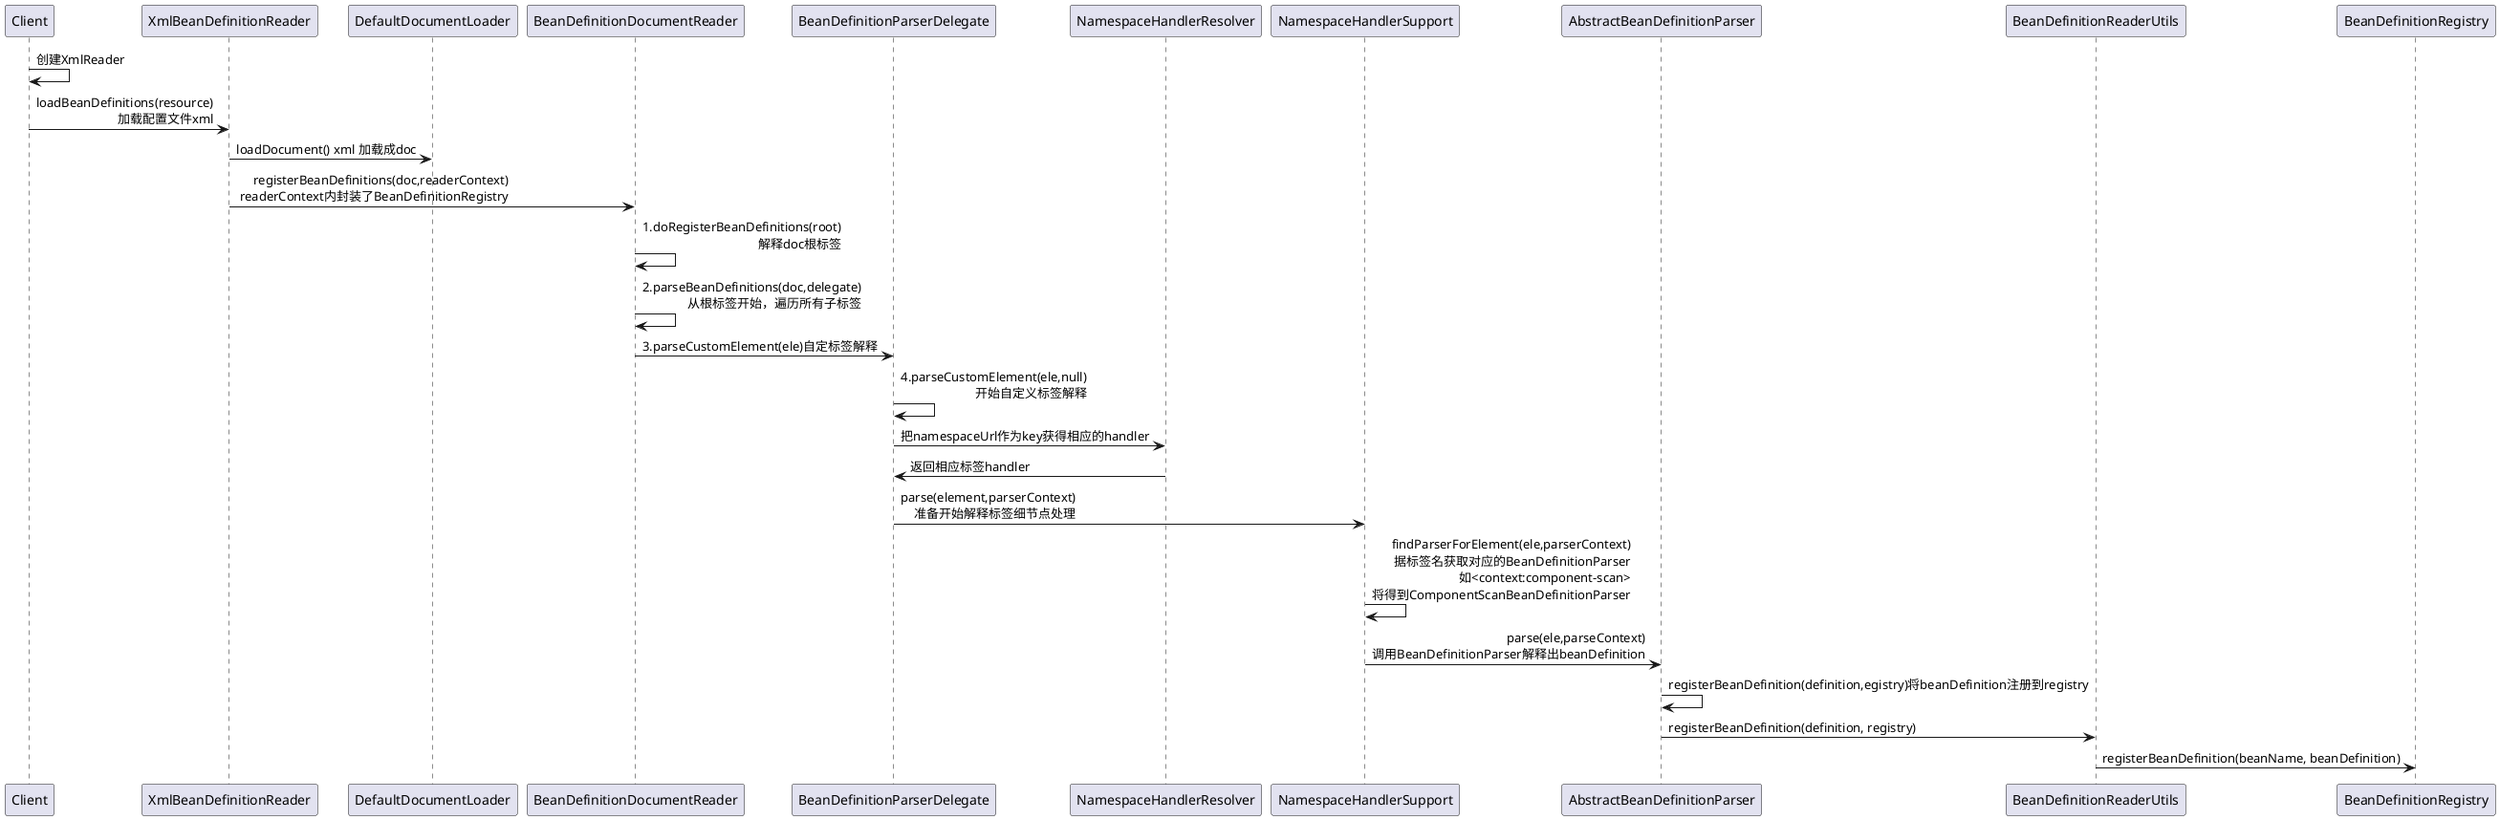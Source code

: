 
@startuml
Client -> Client: 创建XmlReader
Client -> XmlBeanDefinitionReader: loadBeanDefinitions(resource)\r加载配置文件xml
XmlBeanDefinitionReader -> DefaultDocumentLoader: loadDocument() xml 加载成doc
XmlBeanDefinitionReader -> BeanDefinitionDocumentReader: registerBeanDefinitions(doc,readerContext)\r readerContext内封装了BeanDefinitionRegistry
BeanDefinitionDocumentReader -> BeanDefinitionDocumentReader: 1.doRegisterBeanDefinitions(root)\r解释doc根标签
BeanDefinitionDocumentReader -> BeanDefinitionDocumentReader: 2.parseBeanDefinitions(doc,delegate)\r从根标签开始，遍历所有子标签
BeanDefinitionDocumentReader -> BeanDefinitionParserDelegate: 3.parseCustomElement(ele)自定标签解释
BeanDefinitionParserDelegate -> BeanDefinitionParserDelegate: 4.parseCustomElement(ele,null)\r开始自定义标签解释
BeanDefinitionParserDelegate -> NamespaceHandlerResolver:把namespaceUrl作为key获得相应的handler
NamespaceHandlerResolver -> BeanDefinitionParserDelegate:返回相应标签handler
BeanDefinitionParserDelegate -> NamespaceHandlerSupport:parse(element,parserContext)\r准备开始解释标签细节点处理
NamespaceHandlerSupport ->NamespaceHandlerSupport:findParserForElement(ele,parserContext)\r据标签名获取对应的BeanDefinitionParser\r如<context:component-scan>\n将得到ComponentScanBeanDefinitionParser
NamespaceHandlerSupport->AbstractBeanDefinitionParser: parse(ele,parseContext)\r调用BeanDefinitionParser解释出beanDefinition
AbstractBeanDefinitionParser->AbstractBeanDefinitionParser:registerBeanDefinition(definition,egistry)将beanDefinition注册到registry
AbstractBeanDefinitionParser->BeanDefinitionReaderUtils:registerBeanDefinition(definition, registry)
BeanDefinitionReaderUtils->BeanDefinitionRegistry:registerBeanDefinition(beanName, beanDefinition)
@enduml